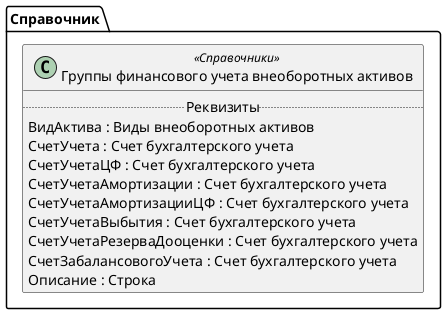 ﻿@startuml ГруппыФинансовогоУчетаВнеоборотныхАктивов
'!include templates.wsd
'..\include templates.wsd
class Справочник.ГруппыФинансовогоУчетаВнеоборотныхАктивов as "Группы финансового учета внеоборотных активов" <<Справочники>>
{
..Реквизиты..
ВидАктива : Виды внеоборотных активов
СчетУчета : Счет бухгалтерского учета
СчетУчетаЦФ : Счет бухгалтерского учета
СчетУчетаАмортизации : Счет бухгалтерского учета
СчетУчетаАмортизацииЦФ : Счет бухгалтерского учета
СчетУчетаВыбытия : Счет бухгалтерского учета
СчетУчетаРезерваДооценки : Счет бухгалтерского учета
СчетЗабалансовогоУчета : Счет бухгалтерского учета
Описание : Строка
}
@enduml

